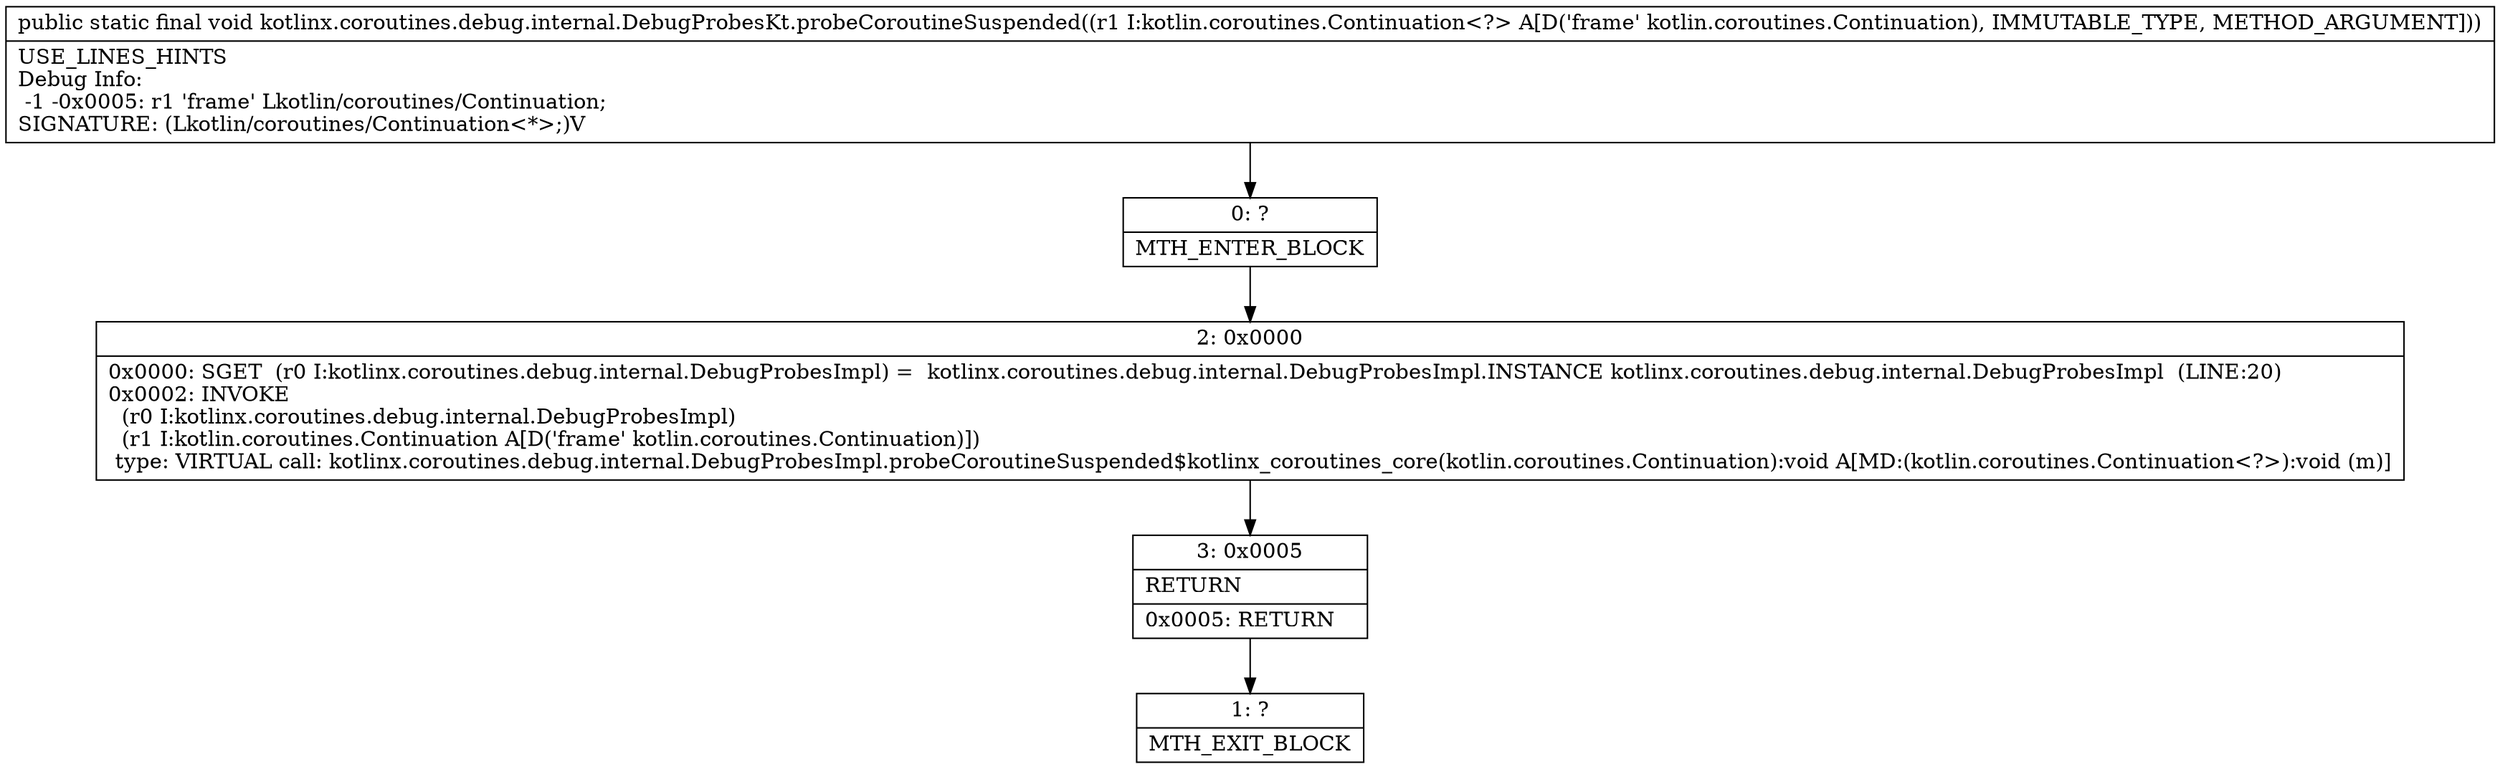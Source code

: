digraph "CFG forkotlinx.coroutines.debug.internal.DebugProbesKt.probeCoroutineSuspended(Lkotlin\/coroutines\/Continuation;)V" {
Node_0 [shape=record,label="{0\:\ ?|MTH_ENTER_BLOCK\l}"];
Node_2 [shape=record,label="{2\:\ 0x0000|0x0000: SGET  (r0 I:kotlinx.coroutines.debug.internal.DebugProbesImpl) =  kotlinx.coroutines.debug.internal.DebugProbesImpl.INSTANCE kotlinx.coroutines.debug.internal.DebugProbesImpl  (LINE:20)\l0x0002: INVOKE  \l  (r0 I:kotlinx.coroutines.debug.internal.DebugProbesImpl)\l  (r1 I:kotlin.coroutines.Continuation A[D('frame' kotlin.coroutines.Continuation)])\l type: VIRTUAL call: kotlinx.coroutines.debug.internal.DebugProbesImpl.probeCoroutineSuspended$kotlinx_coroutines_core(kotlin.coroutines.Continuation):void A[MD:(kotlin.coroutines.Continuation\<?\>):void (m)]\l}"];
Node_3 [shape=record,label="{3\:\ 0x0005|RETURN\l|0x0005: RETURN   \l}"];
Node_1 [shape=record,label="{1\:\ ?|MTH_EXIT_BLOCK\l}"];
MethodNode[shape=record,label="{public static final void kotlinx.coroutines.debug.internal.DebugProbesKt.probeCoroutineSuspended((r1 I:kotlin.coroutines.Continuation\<?\> A[D('frame' kotlin.coroutines.Continuation), IMMUTABLE_TYPE, METHOD_ARGUMENT]))  | USE_LINES_HINTS\lDebug Info:\l  \-1 \-0x0005: r1 'frame' Lkotlin\/coroutines\/Continuation;\lSIGNATURE: (Lkotlin\/coroutines\/Continuation\<*\>;)V\l}"];
MethodNode -> Node_0;Node_0 -> Node_2;
Node_2 -> Node_3;
Node_3 -> Node_1;
}

